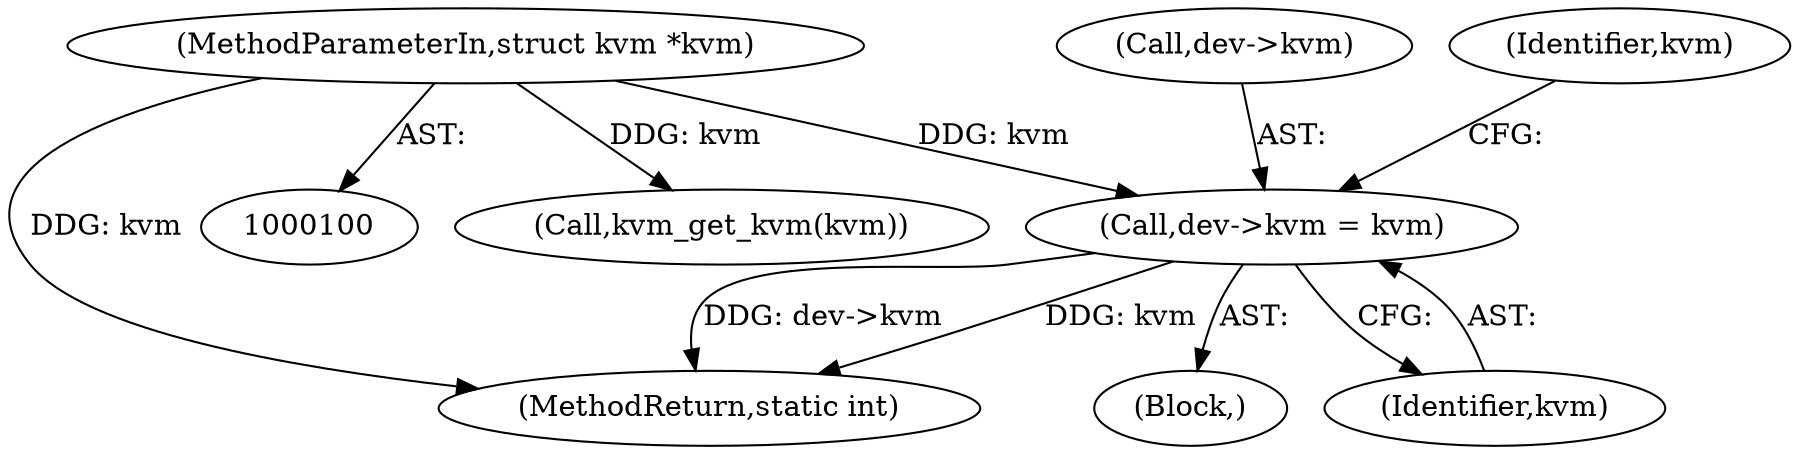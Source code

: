 digraph "0_linux_cfa39381173d5f969daf43582c95ad679189cbc9@pointer" {
"1000164" [label="(Call,dev->kvm = kvm)"];
"1000101" [label="(MethodParameterIn,struct kvm *kvm)"];
"1000251" [label="(Call,kvm_get_kvm(kvm))"];
"1000260" [label="(MethodReturn,static int)"];
"1000165" [label="(Call,dev->kvm)"];
"1000103" [label="(Block,)"];
"1000164" [label="(Call,dev->kvm = kvm)"];
"1000172" [label="(Identifier,kvm)"];
"1000168" [label="(Identifier,kvm)"];
"1000101" [label="(MethodParameterIn,struct kvm *kvm)"];
"1000164" -> "1000103"  [label="AST: "];
"1000164" -> "1000168"  [label="CFG: "];
"1000165" -> "1000164"  [label="AST: "];
"1000168" -> "1000164"  [label="AST: "];
"1000172" -> "1000164"  [label="CFG: "];
"1000164" -> "1000260"  [label="DDG: kvm"];
"1000164" -> "1000260"  [label="DDG: dev->kvm"];
"1000101" -> "1000164"  [label="DDG: kvm"];
"1000101" -> "1000100"  [label="AST: "];
"1000101" -> "1000260"  [label="DDG: kvm"];
"1000101" -> "1000251"  [label="DDG: kvm"];
}
